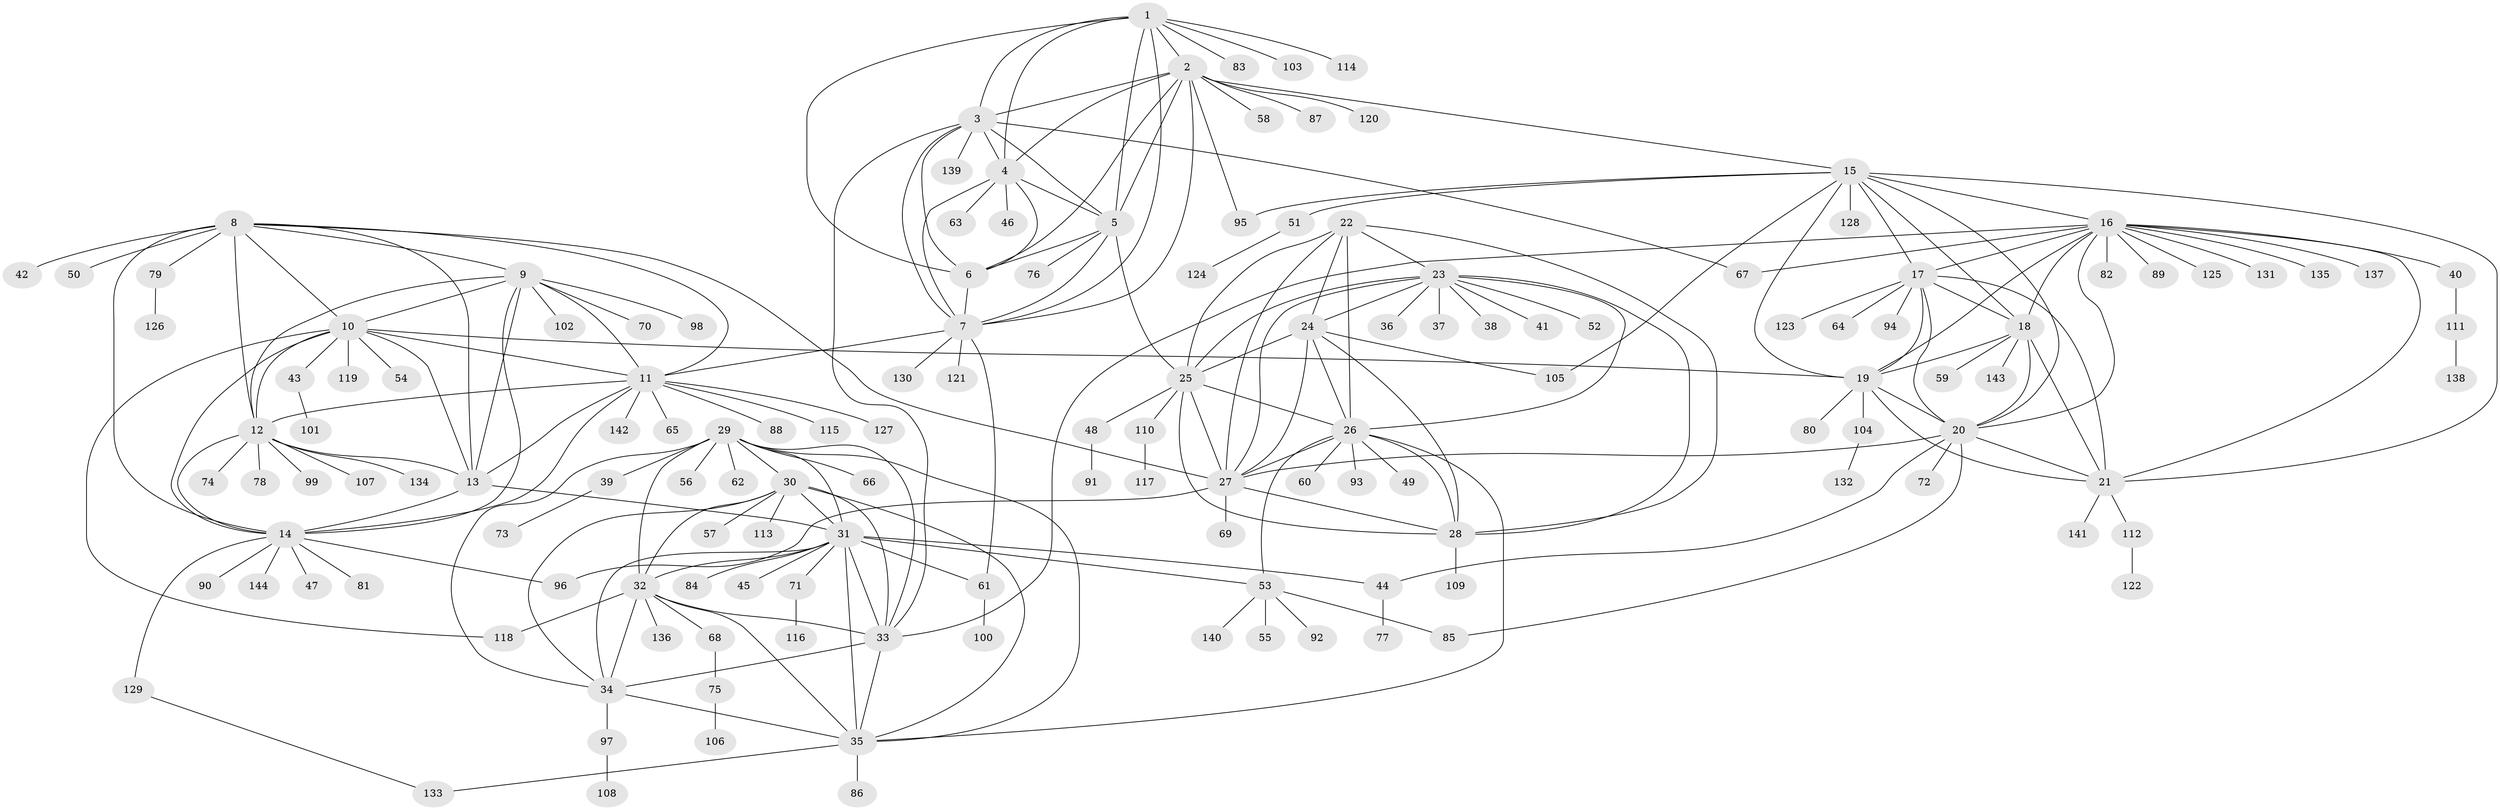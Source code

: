 // coarse degree distribution, {4: 0.05172413793103448, 1: 0.6551724137931034, 3: 0.05172413793103448, 8: 0.034482758620689655, 2: 0.1206896551724138, 10: 0.017241379310344827, 15: 0.017241379310344827, 6: 0.017241379310344827, 14: 0.017241379310344827, 20: 0.017241379310344827}
// Generated by graph-tools (version 1.1) at 2025/37/03/04/25 23:37:43]
// undirected, 144 vertices, 234 edges
graph export_dot {
  node [color=gray90,style=filled];
  1;
  2;
  3;
  4;
  5;
  6;
  7;
  8;
  9;
  10;
  11;
  12;
  13;
  14;
  15;
  16;
  17;
  18;
  19;
  20;
  21;
  22;
  23;
  24;
  25;
  26;
  27;
  28;
  29;
  30;
  31;
  32;
  33;
  34;
  35;
  36;
  37;
  38;
  39;
  40;
  41;
  42;
  43;
  44;
  45;
  46;
  47;
  48;
  49;
  50;
  51;
  52;
  53;
  54;
  55;
  56;
  57;
  58;
  59;
  60;
  61;
  62;
  63;
  64;
  65;
  66;
  67;
  68;
  69;
  70;
  71;
  72;
  73;
  74;
  75;
  76;
  77;
  78;
  79;
  80;
  81;
  82;
  83;
  84;
  85;
  86;
  87;
  88;
  89;
  90;
  91;
  92;
  93;
  94;
  95;
  96;
  97;
  98;
  99;
  100;
  101;
  102;
  103;
  104;
  105;
  106;
  107;
  108;
  109;
  110;
  111;
  112;
  113;
  114;
  115;
  116;
  117;
  118;
  119;
  120;
  121;
  122;
  123;
  124;
  125;
  126;
  127;
  128;
  129;
  130;
  131;
  132;
  133;
  134;
  135;
  136;
  137;
  138;
  139;
  140;
  141;
  142;
  143;
  144;
  1 -- 2;
  1 -- 3;
  1 -- 4;
  1 -- 5;
  1 -- 6;
  1 -- 7;
  1 -- 83;
  1 -- 103;
  1 -- 114;
  2 -- 3;
  2 -- 4;
  2 -- 5;
  2 -- 6;
  2 -- 7;
  2 -- 15;
  2 -- 58;
  2 -- 87;
  2 -- 95;
  2 -- 120;
  3 -- 4;
  3 -- 5;
  3 -- 6;
  3 -- 7;
  3 -- 33;
  3 -- 67;
  3 -- 139;
  4 -- 5;
  4 -- 6;
  4 -- 7;
  4 -- 46;
  4 -- 63;
  5 -- 6;
  5 -- 7;
  5 -- 25;
  5 -- 76;
  6 -- 7;
  7 -- 11;
  7 -- 61;
  7 -- 121;
  7 -- 130;
  8 -- 9;
  8 -- 10;
  8 -- 11;
  8 -- 12;
  8 -- 13;
  8 -- 14;
  8 -- 27;
  8 -- 42;
  8 -- 50;
  8 -- 79;
  9 -- 10;
  9 -- 11;
  9 -- 12;
  9 -- 13;
  9 -- 14;
  9 -- 70;
  9 -- 98;
  9 -- 102;
  10 -- 11;
  10 -- 12;
  10 -- 13;
  10 -- 14;
  10 -- 19;
  10 -- 43;
  10 -- 54;
  10 -- 118;
  10 -- 119;
  11 -- 12;
  11 -- 13;
  11 -- 14;
  11 -- 65;
  11 -- 88;
  11 -- 115;
  11 -- 127;
  11 -- 142;
  12 -- 13;
  12 -- 14;
  12 -- 74;
  12 -- 78;
  12 -- 99;
  12 -- 107;
  12 -- 134;
  13 -- 14;
  13 -- 31;
  14 -- 47;
  14 -- 81;
  14 -- 90;
  14 -- 96;
  14 -- 129;
  14 -- 144;
  15 -- 16;
  15 -- 17;
  15 -- 18;
  15 -- 19;
  15 -- 20;
  15 -- 21;
  15 -- 51;
  15 -- 95;
  15 -- 105;
  15 -- 128;
  16 -- 17;
  16 -- 18;
  16 -- 19;
  16 -- 20;
  16 -- 21;
  16 -- 33;
  16 -- 40;
  16 -- 67;
  16 -- 82;
  16 -- 89;
  16 -- 125;
  16 -- 131;
  16 -- 135;
  16 -- 137;
  17 -- 18;
  17 -- 19;
  17 -- 20;
  17 -- 21;
  17 -- 64;
  17 -- 94;
  17 -- 123;
  18 -- 19;
  18 -- 20;
  18 -- 21;
  18 -- 59;
  18 -- 143;
  19 -- 20;
  19 -- 21;
  19 -- 80;
  19 -- 104;
  20 -- 21;
  20 -- 27;
  20 -- 44;
  20 -- 72;
  20 -- 85;
  21 -- 112;
  21 -- 141;
  22 -- 23;
  22 -- 24;
  22 -- 25;
  22 -- 26;
  22 -- 27;
  22 -- 28;
  23 -- 24;
  23 -- 25;
  23 -- 26;
  23 -- 27;
  23 -- 28;
  23 -- 36;
  23 -- 37;
  23 -- 38;
  23 -- 41;
  23 -- 52;
  24 -- 25;
  24 -- 26;
  24 -- 27;
  24 -- 28;
  24 -- 105;
  25 -- 26;
  25 -- 27;
  25 -- 28;
  25 -- 48;
  25 -- 110;
  26 -- 27;
  26 -- 28;
  26 -- 35;
  26 -- 49;
  26 -- 53;
  26 -- 60;
  26 -- 93;
  27 -- 28;
  27 -- 69;
  27 -- 96;
  28 -- 109;
  29 -- 30;
  29 -- 31;
  29 -- 32;
  29 -- 33;
  29 -- 34;
  29 -- 35;
  29 -- 39;
  29 -- 56;
  29 -- 62;
  29 -- 66;
  30 -- 31;
  30 -- 32;
  30 -- 33;
  30 -- 34;
  30 -- 35;
  30 -- 57;
  30 -- 113;
  31 -- 32;
  31 -- 33;
  31 -- 34;
  31 -- 35;
  31 -- 44;
  31 -- 45;
  31 -- 53;
  31 -- 61;
  31 -- 71;
  31 -- 84;
  32 -- 33;
  32 -- 34;
  32 -- 35;
  32 -- 68;
  32 -- 118;
  32 -- 136;
  33 -- 34;
  33 -- 35;
  34 -- 35;
  34 -- 97;
  35 -- 86;
  35 -- 133;
  39 -- 73;
  40 -- 111;
  43 -- 101;
  44 -- 77;
  48 -- 91;
  51 -- 124;
  53 -- 55;
  53 -- 85;
  53 -- 92;
  53 -- 140;
  61 -- 100;
  68 -- 75;
  71 -- 116;
  75 -- 106;
  79 -- 126;
  97 -- 108;
  104 -- 132;
  110 -- 117;
  111 -- 138;
  112 -- 122;
  129 -- 133;
}
